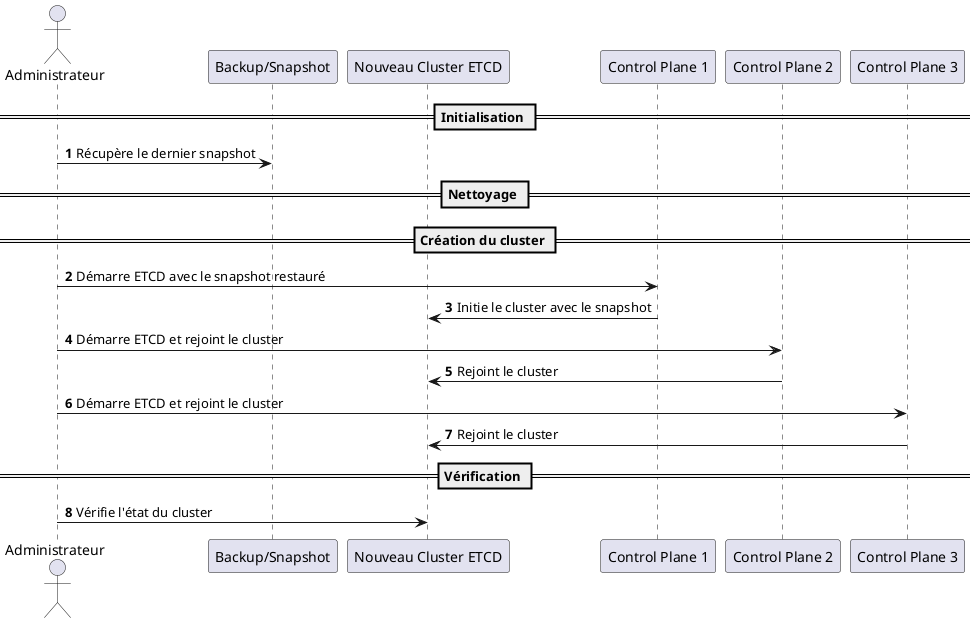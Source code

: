 @startuml
autonumber

actor "Administrateur" as Admin
participant "Backup/Snapshot" as Backup
participant "Nouveau Cluster ETCD" as NewCluster
participant "Control Plane 1" as Node1
participant "Control Plane 2" as Node2
participant "Control Plane 3" as Node3

== Initialisation ==
Admin -> Backup : Récupère le dernier snapshot

== Nettoyage ==

== Création du cluster ==
Admin -> Node1 : Démarre ETCD avec le snapshot restauré
Node1 -> NewCluster : Initie le cluster avec le snapshot

Admin -> Node2 : Démarre ETCD et rejoint le cluster
Node2 -> NewCluster : Rejoint le cluster

Admin -> Node3 : Démarre ETCD et rejoint le cluster
Node3 -> NewCluster : Rejoint le cluster

== Vérification ==
Admin -> NewCluster : Vérifie l'état du cluster

@enduml